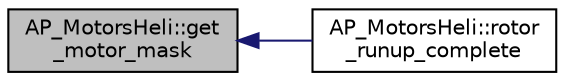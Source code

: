 digraph "AP_MotorsHeli::get_motor_mask"
{
 // INTERACTIVE_SVG=YES
  edge [fontname="Helvetica",fontsize="10",labelfontname="Helvetica",labelfontsize="10"];
  node [fontname="Helvetica",fontsize="10",shape=record];
  rankdir="LR";
  Node1 [label="AP_MotorsHeli::get\l_motor_mask",height=0.2,width=0.4,color="black", fillcolor="grey75", style="filled", fontcolor="black"];
  Node1 -> Node2 [dir="back",color="midnightblue",fontsize="10",style="solid",fontname="Helvetica"];
  Node2 [label="AP_MotorsHeli::rotor\l_runup_complete",height=0.2,width=0.4,color="black", fillcolor="white", style="filled",URL="$classAP__MotorsHeli.html#a5f05624880a53f4354d998397f32bc4e"];
}
